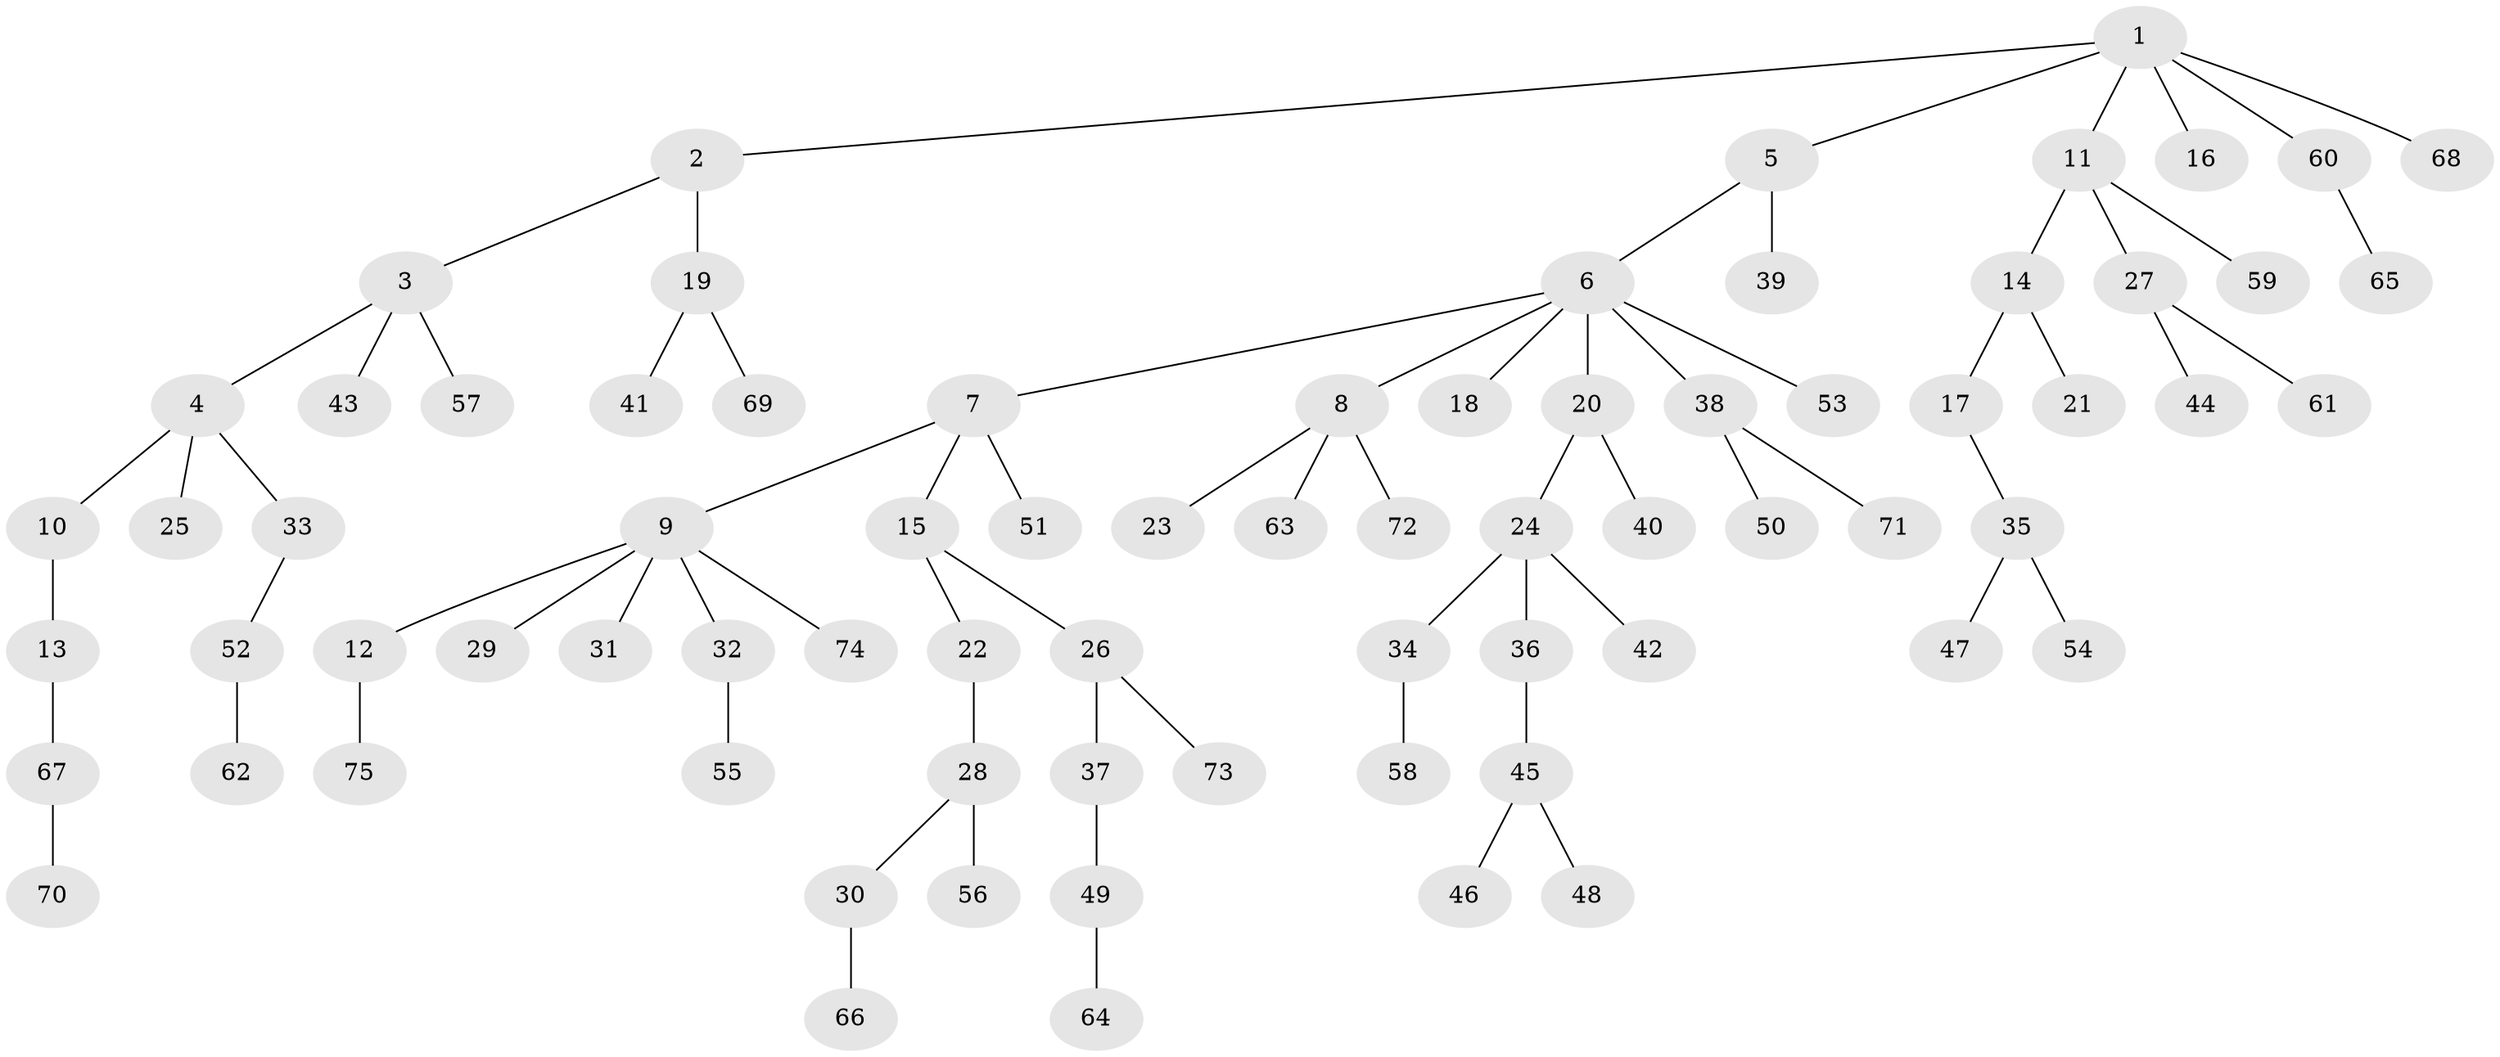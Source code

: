 // coarse degree distribution, {4: 0.05405405405405406, 2: 0.2702702702702703, 1: 0.6486486486486487, 20: 0.02702702702702703}
// Generated by graph-tools (version 1.1) at 2025/57/03/04/25 21:57:00]
// undirected, 75 vertices, 74 edges
graph export_dot {
graph [start="1"]
  node [color=gray90,style=filled];
  1;
  2;
  3;
  4;
  5;
  6;
  7;
  8;
  9;
  10;
  11;
  12;
  13;
  14;
  15;
  16;
  17;
  18;
  19;
  20;
  21;
  22;
  23;
  24;
  25;
  26;
  27;
  28;
  29;
  30;
  31;
  32;
  33;
  34;
  35;
  36;
  37;
  38;
  39;
  40;
  41;
  42;
  43;
  44;
  45;
  46;
  47;
  48;
  49;
  50;
  51;
  52;
  53;
  54;
  55;
  56;
  57;
  58;
  59;
  60;
  61;
  62;
  63;
  64;
  65;
  66;
  67;
  68;
  69;
  70;
  71;
  72;
  73;
  74;
  75;
  1 -- 2;
  1 -- 5;
  1 -- 11;
  1 -- 16;
  1 -- 60;
  1 -- 68;
  2 -- 3;
  2 -- 19;
  3 -- 4;
  3 -- 43;
  3 -- 57;
  4 -- 10;
  4 -- 25;
  4 -- 33;
  5 -- 6;
  5 -- 39;
  6 -- 7;
  6 -- 8;
  6 -- 18;
  6 -- 20;
  6 -- 38;
  6 -- 53;
  7 -- 9;
  7 -- 15;
  7 -- 51;
  8 -- 23;
  8 -- 63;
  8 -- 72;
  9 -- 12;
  9 -- 29;
  9 -- 31;
  9 -- 32;
  9 -- 74;
  10 -- 13;
  11 -- 14;
  11 -- 27;
  11 -- 59;
  12 -- 75;
  13 -- 67;
  14 -- 17;
  14 -- 21;
  15 -- 22;
  15 -- 26;
  17 -- 35;
  19 -- 41;
  19 -- 69;
  20 -- 24;
  20 -- 40;
  22 -- 28;
  24 -- 34;
  24 -- 36;
  24 -- 42;
  26 -- 37;
  26 -- 73;
  27 -- 44;
  27 -- 61;
  28 -- 30;
  28 -- 56;
  30 -- 66;
  32 -- 55;
  33 -- 52;
  34 -- 58;
  35 -- 47;
  35 -- 54;
  36 -- 45;
  37 -- 49;
  38 -- 50;
  38 -- 71;
  45 -- 46;
  45 -- 48;
  49 -- 64;
  52 -- 62;
  60 -- 65;
  67 -- 70;
}
